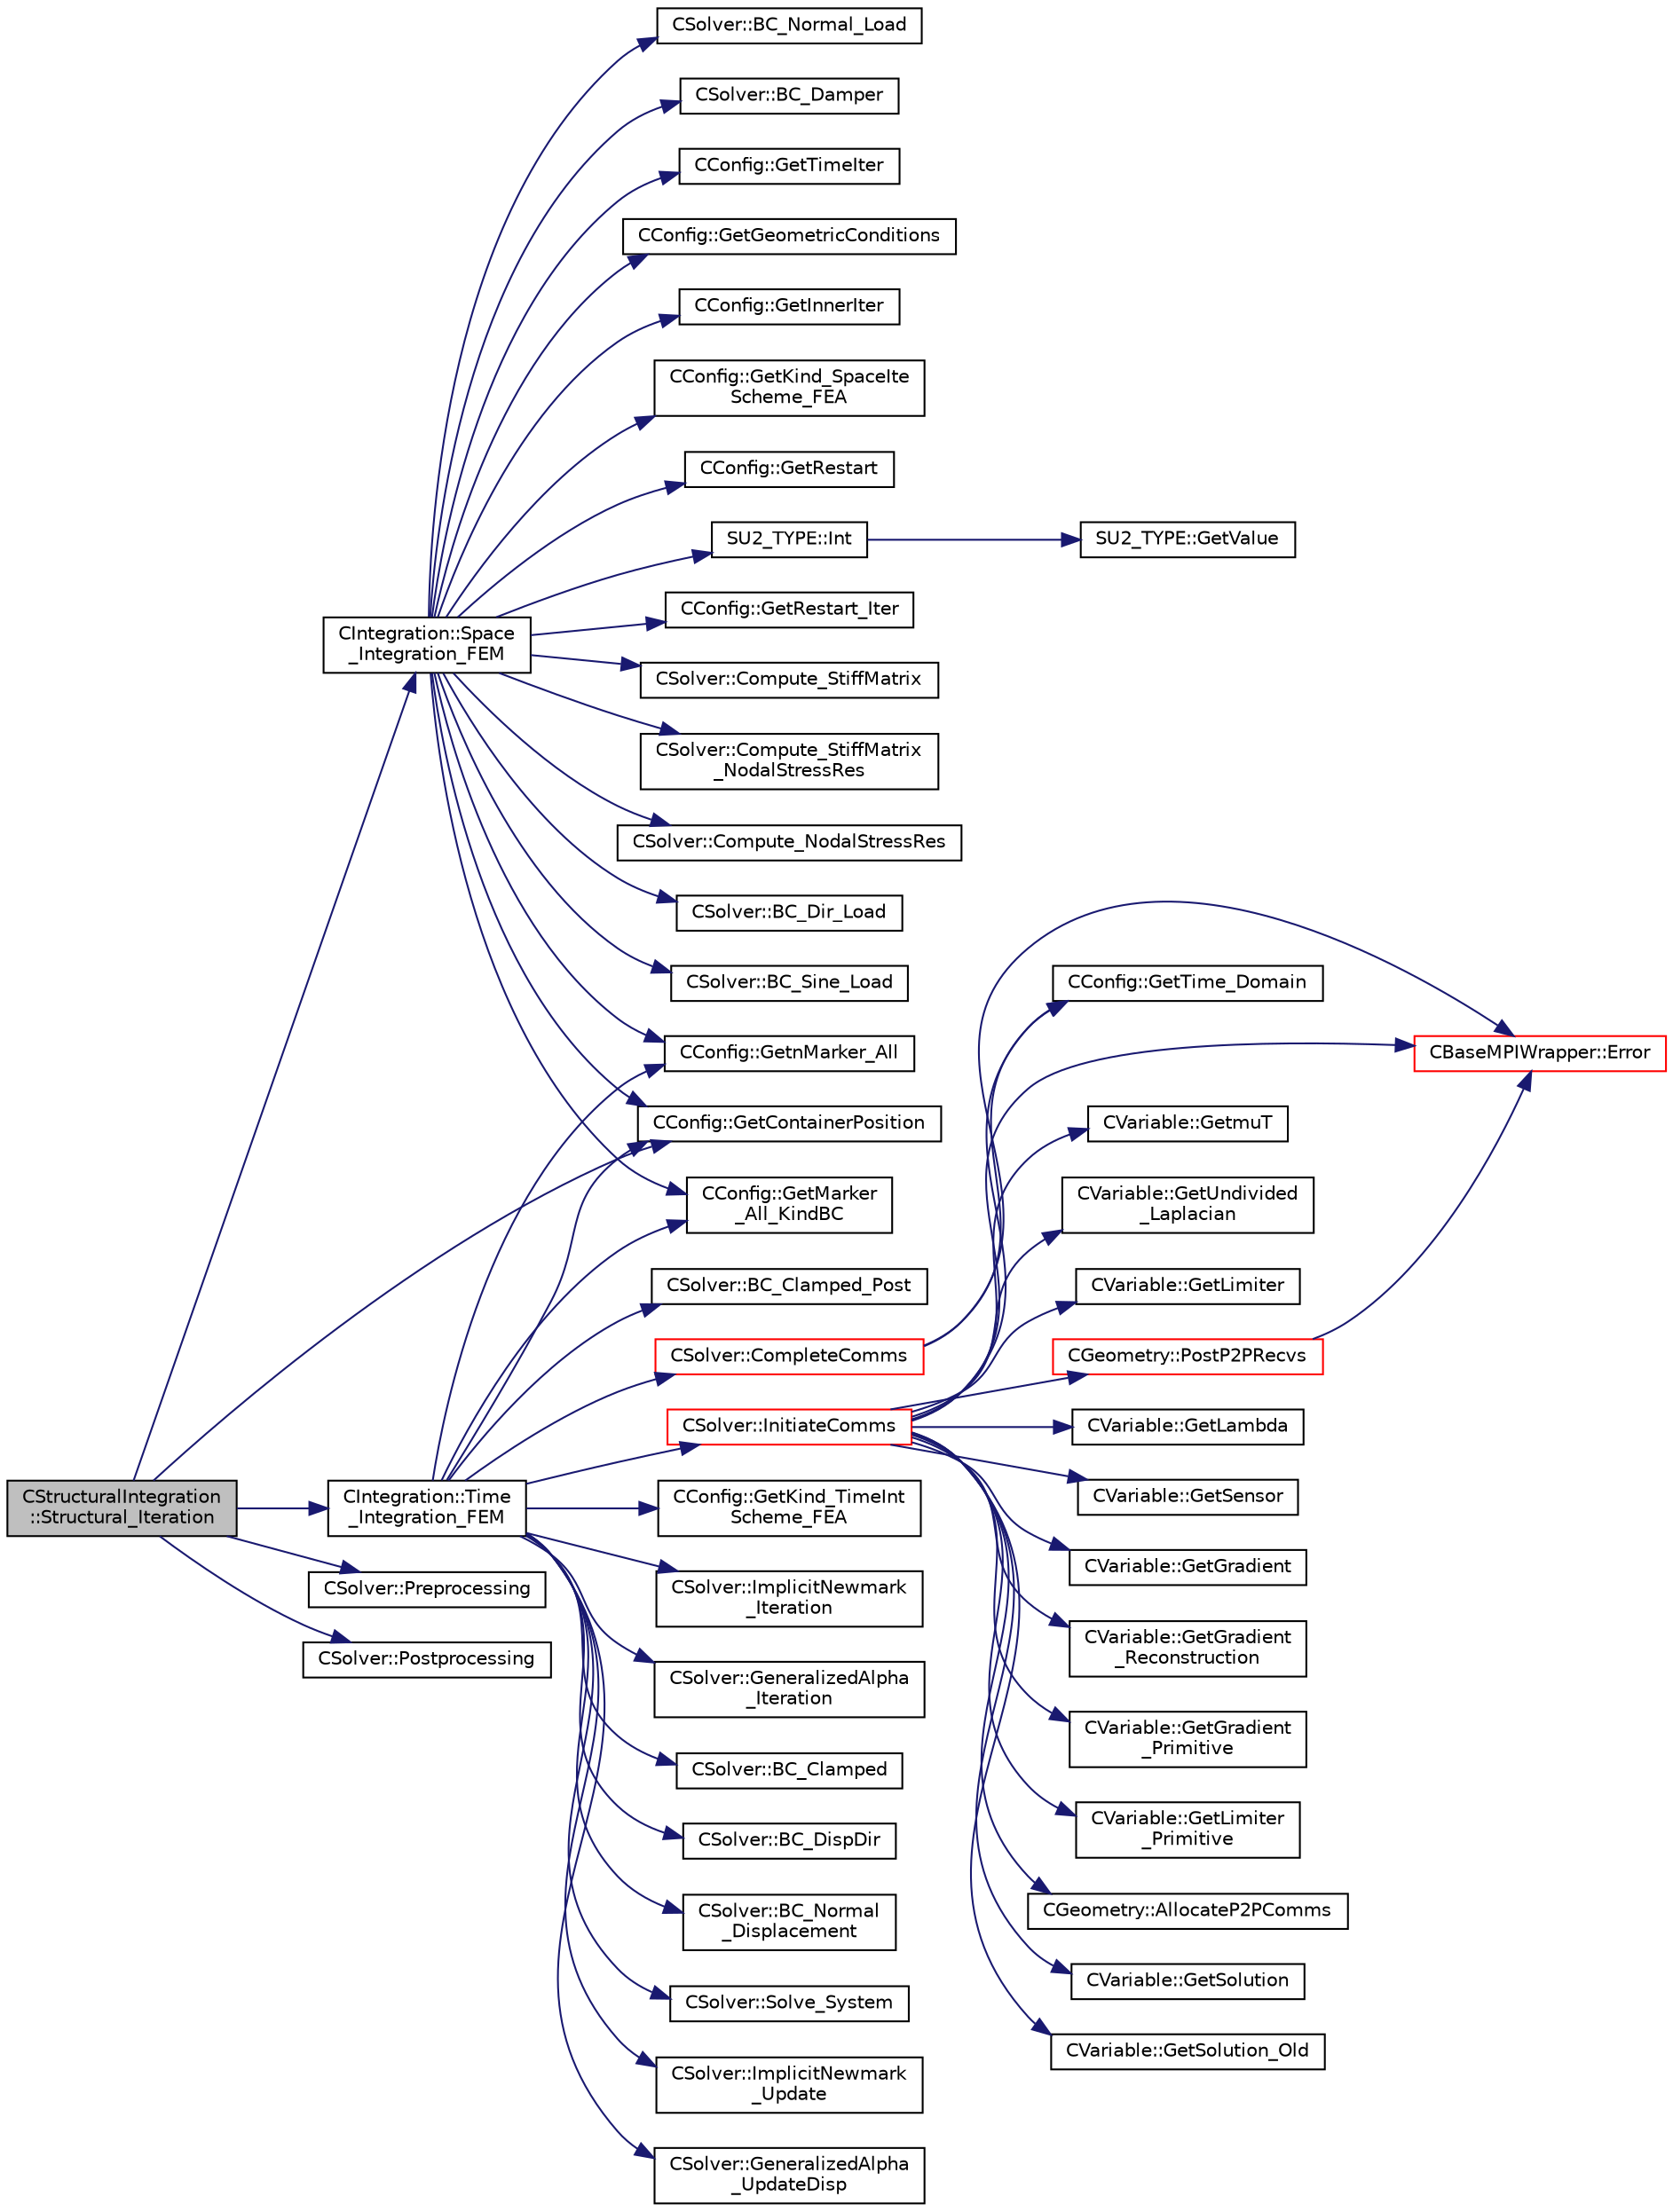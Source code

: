 digraph "CStructuralIntegration::Structural_Iteration"
{
  edge [fontname="Helvetica",fontsize="10",labelfontname="Helvetica",labelfontsize="10"];
  node [fontname="Helvetica",fontsize="10",shape=record];
  rankdir="LR";
  Node4 [label="CStructuralIntegration\l::Structural_Iteration",height=0.2,width=0.4,color="black", fillcolor="grey75", style="filled", fontcolor="black"];
  Node4 -> Node5 [color="midnightblue",fontsize="10",style="solid",fontname="Helvetica"];
  Node5 [label="CConfig::GetContainerPosition",height=0.2,width=0.4,color="black", fillcolor="white", style="filled",URL="$class_c_config.html#ad9a79bf229dcc3f99cf7c23d4cb16d06",tooltip="Provides the index of the solution in the container. "];
  Node4 -> Node6 [color="midnightblue",fontsize="10",style="solid",fontname="Helvetica"];
  Node6 [label="CSolver::Preprocessing",height=0.2,width=0.4,color="black", fillcolor="white", style="filled",URL="$class_c_solver.html#a5c530a5946aeeceb039c841115dd4b9b",tooltip="A virtual member. "];
  Node4 -> Node7 [color="midnightblue",fontsize="10",style="solid",fontname="Helvetica"];
  Node7 [label="CIntegration::Space\l_Integration_FEM",height=0.2,width=0.4,color="black", fillcolor="white", style="filled",URL="$class_c_integration.html#a67491687e3821e1c8ae25a8ff100852a",tooltip="Do the space integration of the numerical system on a FEM framework. "];
  Node7 -> Node8 [color="midnightblue",fontsize="10",style="solid",fontname="Helvetica"];
  Node8 [label="CConfig::GetTimeIter",height=0.2,width=0.4,color="black", fillcolor="white", style="filled",URL="$class_c_config.html#aa659f28a1d71b0924944a9fb248e3d6e",tooltip="Get the current time iteration number. "];
  Node7 -> Node9 [color="midnightblue",fontsize="10",style="solid",fontname="Helvetica"];
  Node9 [label="CConfig::GetGeometricConditions",height=0.2,width=0.4,color="black", fillcolor="white", style="filled",URL="$class_c_config.html#ac036c2fe542984a827ea2f21b3b4d4a6",tooltip="Geometric conditions for the structural solver. "];
  Node7 -> Node10 [color="midnightblue",fontsize="10",style="solid",fontname="Helvetica"];
  Node10 [label="CConfig::GetInnerIter",height=0.2,width=0.4,color="black", fillcolor="white", style="filled",URL="$class_c_config.html#afb04e3794a1a3cef3c5897f31f2efd2d",tooltip="Get the current FSI iteration number. "];
  Node7 -> Node11 [color="midnightblue",fontsize="10",style="solid",fontname="Helvetica"];
  Node11 [label="CConfig::GetKind_SpaceIte\lScheme_FEA",height=0.2,width=0.4,color="black", fillcolor="white", style="filled",URL="$class_c_config.html#ad416c685a9f6e1c014487dd761dd8a9e",tooltip="Get the kind of integration scheme (explicit or implicit) for the flow equations. ..."];
  Node7 -> Node5 [color="midnightblue",fontsize="10",style="solid",fontname="Helvetica"];
  Node7 -> Node12 [color="midnightblue",fontsize="10",style="solid",fontname="Helvetica"];
  Node12 [label="CConfig::GetRestart",height=0.2,width=0.4,color="black", fillcolor="white", style="filled",URL="$class_c_config.html#ae2c8a1c09ca98735256b4ed53642ada5",tooltip="Provides the restart information. "];
  Node7 -> Node13 [color="midnightblue",fontsize="10",style="solid",fontname="Helvetica"];
  Node13 [label="SU2_TYPE::Int",height=0.2,width=0.4,color="black", fillcolor="white", style="filled",URL="$namespace_s_u2___t_y_p_e.html#a6b48817766d8a6486caa2807a52f6bae",tooltip="Casts the primitive value to int (uses GetValue, already implemented for each type). "];
  Node13 -> Node14 [color="midnightblue",fontsize="10",style="solid",fontname="Helvetica"];
  Node14 [label="SU2_TYPE::GetValue",height=0.2,width=0.4,color="black", fillcolor="white", style="filled",URL="$namespace_s_u2___t_y_p_e.html#a0ed43473f5a450ce028d088427bf10cb",tooltip="Get the (primitive) value of the datatype (needs to be implemented for each new type). "];
  Node7 -> Node15 [color="midnightblue",fontsize="10",style="solid",fontname="Helvetica"];
  Node15 [label="CConfig::GetRestart_Iter",height=0.2,width=0.4,color="black", fillcolor="white", style="filled",URL="$class_c_config.html#adc13797fe94c17845a382dc34f706cfb",tooltip="Get the restart iteration. "];
  Node7 -> Node16 [color="midnightblue",fontsize="10",style="solid",fontname="Helvetica"];
  Node16 [label="CSolver::Compute_StiffMatrix",height=0.2,width=0.4,color="black", fillcolor="white", style="filled",URL="$class_c_solver.html#aad914dadda562692c5dd72e0b6d8de95",tooltip="A virtual member. "];
  Node7 -> Node17 [color="midnightblue",fontsize="10",style="solid",fontname="Helvetica"];
  Node17 [label="CSolver::Compute_StiffMatrix\l_NodalStressRes",height=0.2,width=0.4,color="black", fillcolor="white", style="filled",URL="$class_c_solver.html#ab8d1cd37f731b349dc6a1257e5ef439e",tooltip="A virtual member. "];
  Node7 -> Node18 [color="midnightblue",fontsize="10",style="solid",fontname="Helvetica"];
  Node18 [label="CSolver::Compute_NodalStressRes",height=0.2,width=0.4,color="black", fillcolor="white", style="filled",URL="$class_c_solver.html#ad8bbd45014783f28899cfdfd1efef6eb",tooltip="A virtual member. "];
  Node7 -> Node19 [color="midnightblue",fontsize="10",style="solid",fontname="Helvetica"];
  Node19 [label="CConfig::GetnMarker_All",height=0.2,width=0.4,color="black", fillcolor="white", style="filled",URL="$class_c_config.html#a300c4884edfc0c2acf395036439004f4",tooltip="Get the total number of boundary markers including send/receive domains. "];
  Node7 -> Node20 [color="midnightblue",fontsize="10",style="solid",fontname="Helvetica"];
  Node20 [label="CConfig::GetMarker\l_All_KindBC",height=0.2,width=0.4,color="black", fillcolor="white", style="filled",URL="$class_c_config.html#a57d43acc1457d2d27095ce006218862e",tooltip="Get the kind of boundary for each marker. "];
  Node7 -> Node21 [color="midnightblue",fontsize="10",style="solid",fontname="Helvetica"];
  Node21 [label="CSolver::BC_Dir_Load",height=0.2,width=0.4,color="black", fillcolor="white", style="filled",URL="$class_c_solver.html#a986c3faea5f7593dfb31d9bfa890cdd2",tooltip="A virtual member. "];
  Node7 -> Node22 [color="midnightblue",fontsize="10",style="solid",fontname="Helvetica"];
  Node22 [label="CSolver::BC_Sine_Load",height=0.2,width=0.4,color="black", fillcolor="white", style="filled",URL="$class_c_solver.html#a3a437c65df98635127164d1faf09ff04",tooltip="A virtual member. "];
  Node7 -> Node23 [color="midnightblue",fontsize="10",style="solid",fontname="Helvetica"];
  Node23 [label="CSolver::BC_Normal_Load",height=0.2,width=0.4,color="black", fillcolor="white", style="filled",URL="$class_c_solver.html#a32b0817e76c8fd5002d85805877678c2",tooltip="A virtual member. "];
  Node7 -> Node24 [color="midnightblue",fontsize="10",style="solid",fontname="Helvetica"];
  Node24 [label="CSolver::BC_Damper",height=0.2,width=0.4,color="black", fillcolor="white", style="filled",URL="$class_c_solver.html#ade8a2782fb350ed4bfb16f4004d7bdc9",tooltip="A virtual member. "];
  Node4 -> Node25 [color="midnightblue",fontsize="10",style="solid",fontname="Helvetica"];
  Node25 [label="CIntegration::Time\l_Integration_FEM",height=0.2,width=0.4,color="black", fillcolor="white", style="filled",URL="$class_c_integration.html#a4ac7acdec8fdf941a4efc90b3f82a68c",tooltip="Do the time integration (explicit or implicit) of the numerical system on a FEM framework. "];
  Node25 -> Node5 [color="midnightblue",fontsize="10",style="solid",fontname="Helvetica"];
  Node25 -> Node26 [color="midnightblue",fontsize="10",style="solid",fontname="Helvetica"];
  Node26 [label="CConfig::GetKind_TimeInt\lScheme_FEA",height=0.2,width=0.4,color="black", fillcolor="white", style="filled",URL="$class_c_config.html#a4cf38e5edc94f4da2cb15201b3f6c09e",tooltip="Get the kind of integration scheme (explicit or implicit) for the flow equations. ..."];
  Node25 -> Node27 [color="midnightblue",fontsize="10",style="solid",fontname="Helvetica"];
  Node27 [label="CSolver::ImplicitNewmark\l_Iteration",height=0.2,width=0.4,color="black", fillcolor="white", style="filled",URL="$class_c_solver.html#a35ffdbb3e6e475f29e6782353daa48c5",tooltip="A virtual member. "];
  Node25 -> Node28 [color="midnightblue",fontsize="10",style="solid",fontname="Helvetica"];
  Node28 [label="CSolver::GeneralizedAlpha\l_Iteration",height=0.2,width=0.4,color="black", fillcolor="white", style="filled",URL="$class_c_solver.html#a0718b1b3edfa1c809e6d59290f25900f",tooltip="A virtual member. "];
  Node25 -> Node19 [color="midnightblue",fontsize="10",style="solid",fontname="Helvetica"];
  Node25 -> Node20 [color="midnightblue",fontsize="10",style="solid",fontname="Helvetica"];
  Node25 -> Node29 [color="midnightblue",fontsize="10",style="solid",fontname="Helvetica"];
  Node29 [label="CSolver::BC_Clamped",height=0.2,width=0.4,color="black", fillcolor="white", style="filled",URL="$class_c_solver.html#a457401d63dc7ed0432685ce774e9a5ef",tooltip="A virtual member. "];
  Node25 -> Node30 [color="midnightblue",fontsize="10",style="solid",fontname="Helvetica"];
  Node30 [label="CSolver::BC_DispDir",height=0.2,width=0.4,color="black", fillcolor="white", style="filled",URL="$class_c_solver.html#ab30951cbfb548ebae7c8688e4c28d83b",tooltip="A virtual member. "];
  Node25 -> Node31 [color="midnightblue",fontsize="10",style="solid",fontname="Helvetica"];
  Node31 [label="CSolver::BC_Normal\l_Displacement",height=0.2,width=0.4,color="black", fillcolor="white", style="filled",URL="$class_c_solver.html#ac3dda7c0c34274d18ec3be051067f43c",tooltip="A virtual member. "];
  Node25 -> Node32 [color="midnightblue",fontsize="10",style="solid",fontname="Helvetica"];
  Node32 [label="CSolver::Solve_System",height=0.2,width=0.4,color="black", fillcolor="white", style="filled",URL="$class_c_solver.html#aa29eb5e7ba910a6510385b3da161791b",tooltip="A virtual member. "];
  Node25 -> Node33 [color="midnightblue",fontsize="10",style="solid",fontname="Helvetica"];
  Node33 [label="CSolver::ImplicitNewmark\l_Update",height=0.2,width=0.4,color="black", fillcolor="white", style="filled",URL="$class_c_solver.html#a6f145ebc1b00cf32e8c9f60964f94cdf",tooltip="A virtual member. "];
  Node25 -> Node34 [color="midnightblue",fontsize="10",style="solid",fontname="Helvetica"];
  Node34 [label="CSolver::GeneralizedAlpha\l_UpdateDisp",height=0.2,width=0.4,color="black", fillcolor="white", style="filled",URL="$class_c_solver.html#a8870a8136b9499cdab3a7f21a9adc0de",tooltip="A virtual member. "];
  Node25 -> Node35 [color="midnightblue",fontsize="10",style="solid",fontname="Helvetica"];
  Node35 [label="CSolver::BC_Clamped_Post",height=0.2,width=0.4,color="black", fillcolor="white", style="filled",URL="$class_c_solver.html#a2e7de7f32faa7b85ce7509fca082dffb",tooltip="A virtual member. "];
  Node25 -> Node36 [color="midnightblue",fontsize="10",style="solid",fontname="Helvetica"];
  Node36 [label="CSolver::InitiateComms",height=0.2,width=0.4,color="red", fillcolor="white", style="filled",URL="$class_c_solver.html#a68ef94bc50683bd1f1d750b4a8cb7351",tooltip="Routine to load a solver quantity into the data structures for MPI point-to-point communication and t..."];
  Node36 -> Node37 [color="midnightblue",fontsize="10",style="solid",fontname="Helvetica"];
  Node37 [label="CConfig::GetTime_Domain",height=0.2,width=0.4,color="black", fillcolor="white", style="filled",URL="$class_c_config.html#a6a11350b3c8d7577318be43cda6f7292",tooltip="Check if the multizone problem is solved for time domain. "];
  Node36 -> Node38 [color="midnightblue",fontsize="10",style="solid",fontname="Helvetica"];
  Node38 [label="CBaseMPIWrapper::Error",height=0.2,width=0.4,color="red", fillcolor="white", style="filled",URL="$class_c_base_m_p_i_wrapper.html#a04457c47629bda56704e6a8804833eeb"];
  Node36 -> Node40 [color="midnightblue",fontsize="10",style="solid",fontname="Helvetica"];
  Node40 [label="CGeometry::AllocateP2PComms",height=0.2,width=0.4,color="black", fillcolor="white", style="filled",URL="$class_c_geometry.html#ab8d78a9f4017431b7542e154f58a7e63",tooltip="Routine to allocate buffers for point-to-point MPI communications. Also called to dynamically realloc..."];
  Node36 -> Node41 [color="midnightblue",fontsize="10",style="solid",fontname="Helvetica"];
  Node41 [label="CGeometry::PostP2PRecvs",height=0.2,width=0.4,color="red", fillcolor="white", style="filled",URL="$class_c_geometry.html#a35dd847b43dad069e3d73e376a0f32fb",tooltip="Routine to launch non-blocking recvs only for all point-to-point communication with neighboring parti..."];
  Node41 -> Node38 [color="midnightblue",fontsize="10",style="solid",fontname="Helvetica"];
  Node36 -> Node43 [color="midnightblue",fontsize="10",style="solid",fontname="Helvetica"];
  Node43 [label="CVariable::GetSolution",height=0.2,width=0.4,color="black", fillcolor="white", style="filled",URL="$class_c_variable.html#a261483e39c23c1de7cb9aea7e917c121",tooltip="Get the solution. "];
  Node36 -> Node44 [color="midnightblue",fontsize="10",style="solid",fontname="Helvetica"];
  Node44 [label="CVariable::GetSolution_Old",height=0.2,width=0.4,color="black", fillcolor="white", style="filled",URL="$class_c_variable.html#a70a9df6b6cc631f9c3b9a3ef7b3ecfe4",tooltip="Get the old solution of the problem (Runge-Kutta method) "];
  Node36 -> Node45 [color="midnightblue",fontsize="10",style="solid",fontname="Helvetica"];
  Node45 [label="CVariable::GetmuT",height=0.2,width=0.4,color="black", fillcolor="white", style="filled",URL="$class_c_variable.html#ad35ee29420764dda0bbb574f7a7253e7",tooltip="Get the value of the eddy viscosity. "];
  Node36 -> Node46 [color="midnightblue",fontsize="10",style="solid",fontname="Helvetica"];
  Node46 [label="CVariable::GetUndivided\l_Laplacian",height=0.2,width=0.4,color="black", fillcolor="white", style="filled",URL="$class_c_variable.html#a1dd90f7826e65b6b9fe15becaf82b1af",tooltip="Get the undivided laplacian of the solution. "];
  Node36 -> Node47 [color="midnightblue",fontsize="10",style="solid",fontname="Helvetica"];
  Node47 [label="CVariable::GetLimiter",height=0.2,width=0.4,color="black", fillcolor="white", style="filled",URL="$class_c_variable.html#a9575966f5c250fca5f6c6ff4f2dd7558",tooltip="Get the value of the slope limiter. "];
  Node36 -> Node48 [color="midnightblue",fontsize="10",style="solid",fontname="Helvetica"];
  Node48 [label="CVariable::GetLambda",height=0.2,width=0.4,color="black", fillcolor="white", style="filled",URL="$class_c_variable.html#af0b6afbd2666eab791d902f50fc3e869",tooltip="Get the value of the spectral radius. "];
  Node36 -> Node49 [color="midnightblue",fontsize="10",style="solid",fontname="Helvetica"];
  Node49 [label="CVariable::GetSensor",height=0.2,width=0.4,color="black", fillcolor="white", style="filled",URL="$class_c_variable.html#afec545423f883bcd961ac9f1e5d18dd2",tooltip="Get the pressure sensor. "];
  Node36 -> Node50 [color="midnightblue",fontsize="10",style="solid",fontname="Helvetica"];
  Node50 [label="CVariable::GetGradient",height=0.2,width=0.4,color="black", fillcolor="white", style="filled",URL="$class_c_variable.html#a7b58da4a928d622e7c2d4b4db047769d",tooltip="Get the value of the solution gradient. "];
  Node36 -> Node51 [color="midnightblue",fontsize="10",style="solid",fontname="Helvetica"];
  Node51 [label="CVariable::GetGradient\l_Reconstruction",height=0.2,width=0.4,color="black", fillcolor="white", style="filled",URL="$class_c_variable.html#a977f02338e95faf16da03dceb858d21b",tooltip="Get the value of the primitive gradient for MUSCL reconstruction. "];
  Node36 -> Node52 [color="midnightblue",fontsize="10",style="solid",fontname="Helvetica"];
  Node52 [label="CVariable::GetGradient\l_Primitive",height=0.2,width=0.4,color="black", fillcolor="white", style="filled",URL="$class_c_variable.html#a8b7f4e020a837b1fe639e8d875f964d5",tooltip="A virtual member. "];
  Node36 -> Node53 [color="midnightblue",fontsize="10",style="solid",fontname="Helvetica"];
  Node53 [label="CVariable::GetLimiter\l_Primitive",height=0.2,width=0.4,color="black", fillcolor="white", style="filled",URL="$class_c_variable.html#a16ceb9b6d42113b37bb6f19652b22ed4",tooltip="A virtual member. "];
  Node25 -> Node66 [color="midnightblue",fontsize="10",style="solid",fontname="Helvetica"];
  Node66 [label="CSolver::CompleteComms",height=0.2,width=0.4,color="red", fillcolor="white", style="filled",URL="$class_c_solver.html#a8d3046ad54e177f0705a2bff99c1cf16",tooltip="Routine to complete the set of non-blocking communications launched by InitiateComms() and unpacking ..."];
  Node66 -> Node37 [color="midnightblue",fontsize="10",style="solid",fontname="Helvetica"];
  Node66 -> Node38 [color="midnightblue",fontsize="10",style="solid",fontname="Helvetica"];
  Node4 -> Node90 [color="midnightblue",fontsize="10",style="solid",fontname="Helvetica"];
  Node90 [label="CSolver::Postprocessing",height=0.2,width=0.4,color="black", fillcolor="white", style="filled",URL="$class_c_solver.html#a4417611bfa1a44467e40f47025e2a573",tooltip="A virtual member. "];
}

